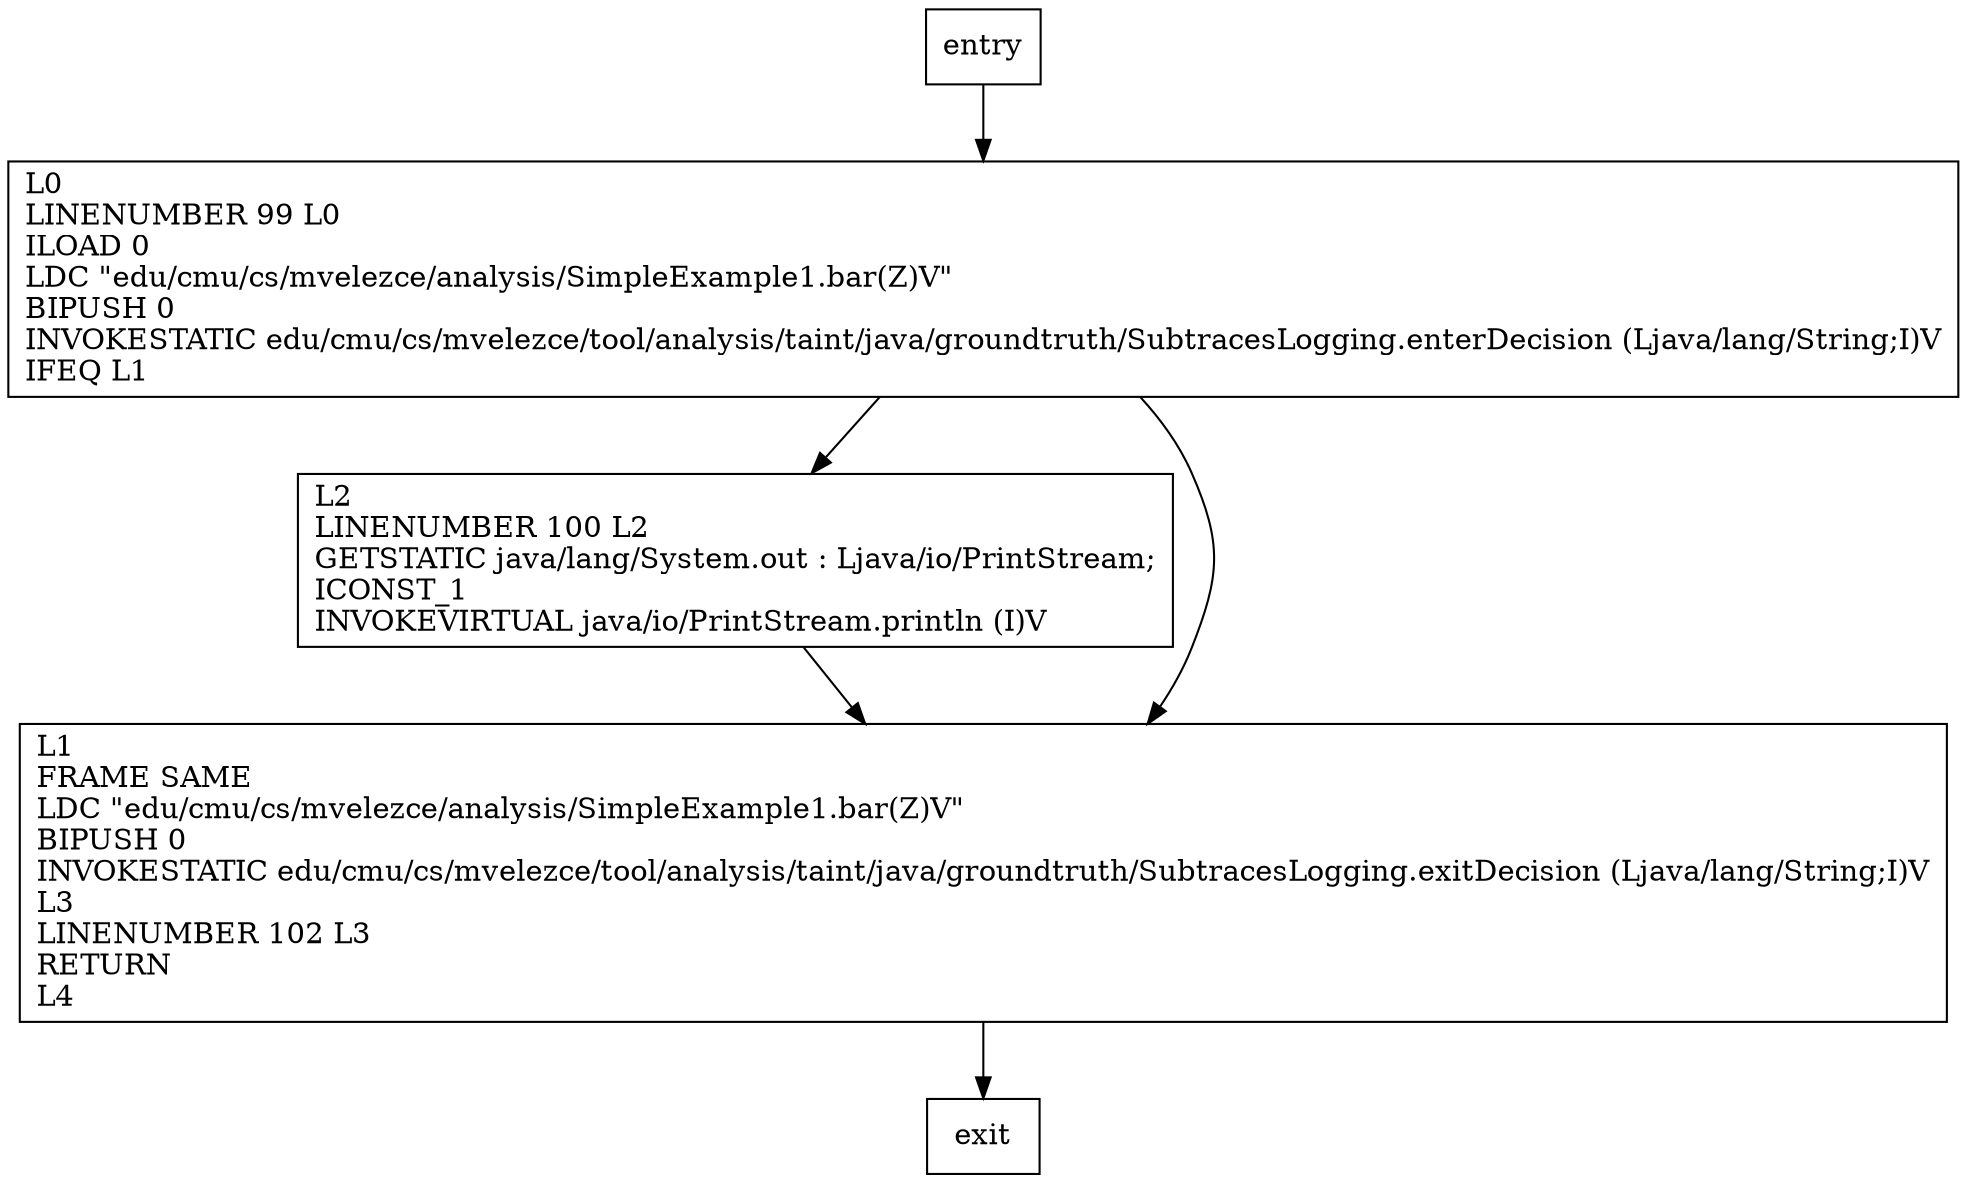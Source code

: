 digraph bar {
node [shape=record];
1795816666 [label="L2\lLINENUMBER 100 L2\lGETSTATIC java/lang/System.out : Ljava/io/PrintStream;\lICONST_1\lINVOKEVIRTUAL java/io/PrintStream.println (I)V\l"];
36331282 [label="L0\lLINENUMBER 99 L0\lILOAD 0\lLDC \"edu/cmu/cs/mvelezce/analysis/SimpleExample1.bar(Z)V\"\lBIPUSH 0\lINVOKESTATIC edu/cmu/cs/mvelezce/tool/analysis/taint/java/groundtruth/SubtracesLogging.enterDecision (Ljava/lang/String;I)V\lIFEQ L1\l"];
828995006 [label="L1\lFRAME SAME\lLDC \"edu/cmu/cs/mvelezce/analysis/SimpleExample1.bar(Z)V\"\lBIPUSH 0\lINVOKESTATIC edu/cmu/cs/mvelezce/tool/analysis/taint/java/groundtruth/SubtracesLogging.exitDecision (Ljava/lang/String;I)V\lL3\lLINENUMBER 102 L3\lRETURN\lL4\l"];
entry;
exit;
1795816666 -> 828995006;
entry -> 36331282;
36331282 -> 1795816666;
36331282 -> 828995006;
828995006 -> exit;
}
